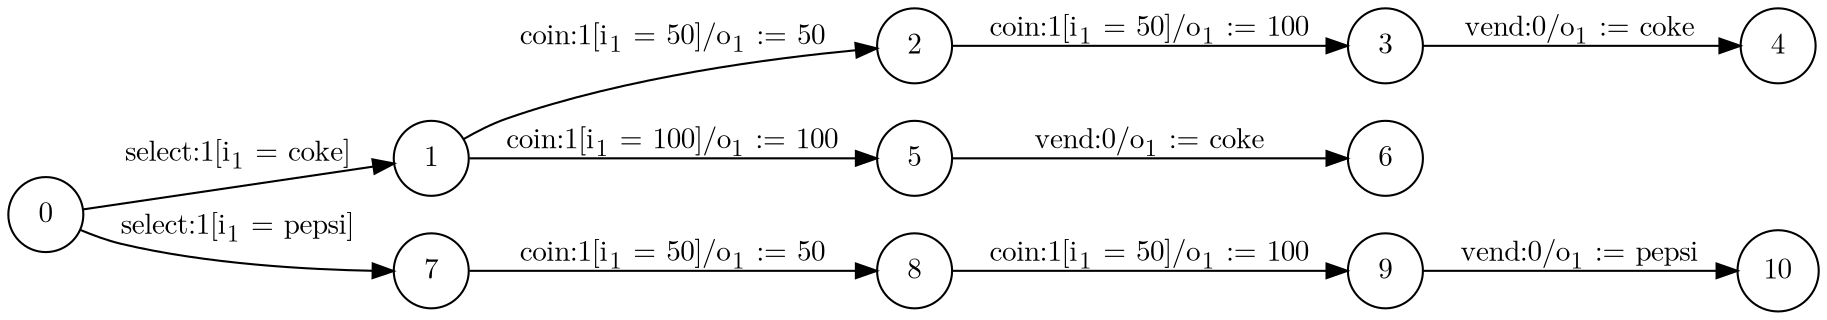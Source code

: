 digraph EFSM{
graph [rankdir="LR", fontname="Latin Modern Math"];
node [color="black", fillcolor="white", shape="circle", style="filled", fontname="Latin Modern Math"];
edge [fontname="Latin Modern Math"];
0->1[label=<select:1&#91;i<sub>1</sub> = coke&#93;>]
0->7[label=<select:1&#91;i<sub>1</sub> = pepsi&#93;>]
1->2[label=<coin:1&#91;i<sub>1</sub> = 50&#93;/o<sub>1</sub> := 50>]
1->5[label=<coin:1&#91;i<sub>1</sub> = 100&#93;/o<sub>1</sub> := 100>]
2->3[label=<coin:1&#91;i<sub>1</sub> = 50&#93;/o<sub>1</sub> := 100>]
3->4[label=<vend:0/o<sub>1</sub> := coke>]
5->6[label=<vend:0/o<sub>1</sub> := coke>]
7->8[label=<coin:1&#91;i<sub>1</sub> = 50&#93;/o<sub>1</sub> := 50>]
8->9[label=<coin:1&#91;i<sub>1</sub> = 50&#93;/o<sub>1</sub> := 100>]
9->10[label=<vend:0/o<sub>1</sub> := pepsi>]
}